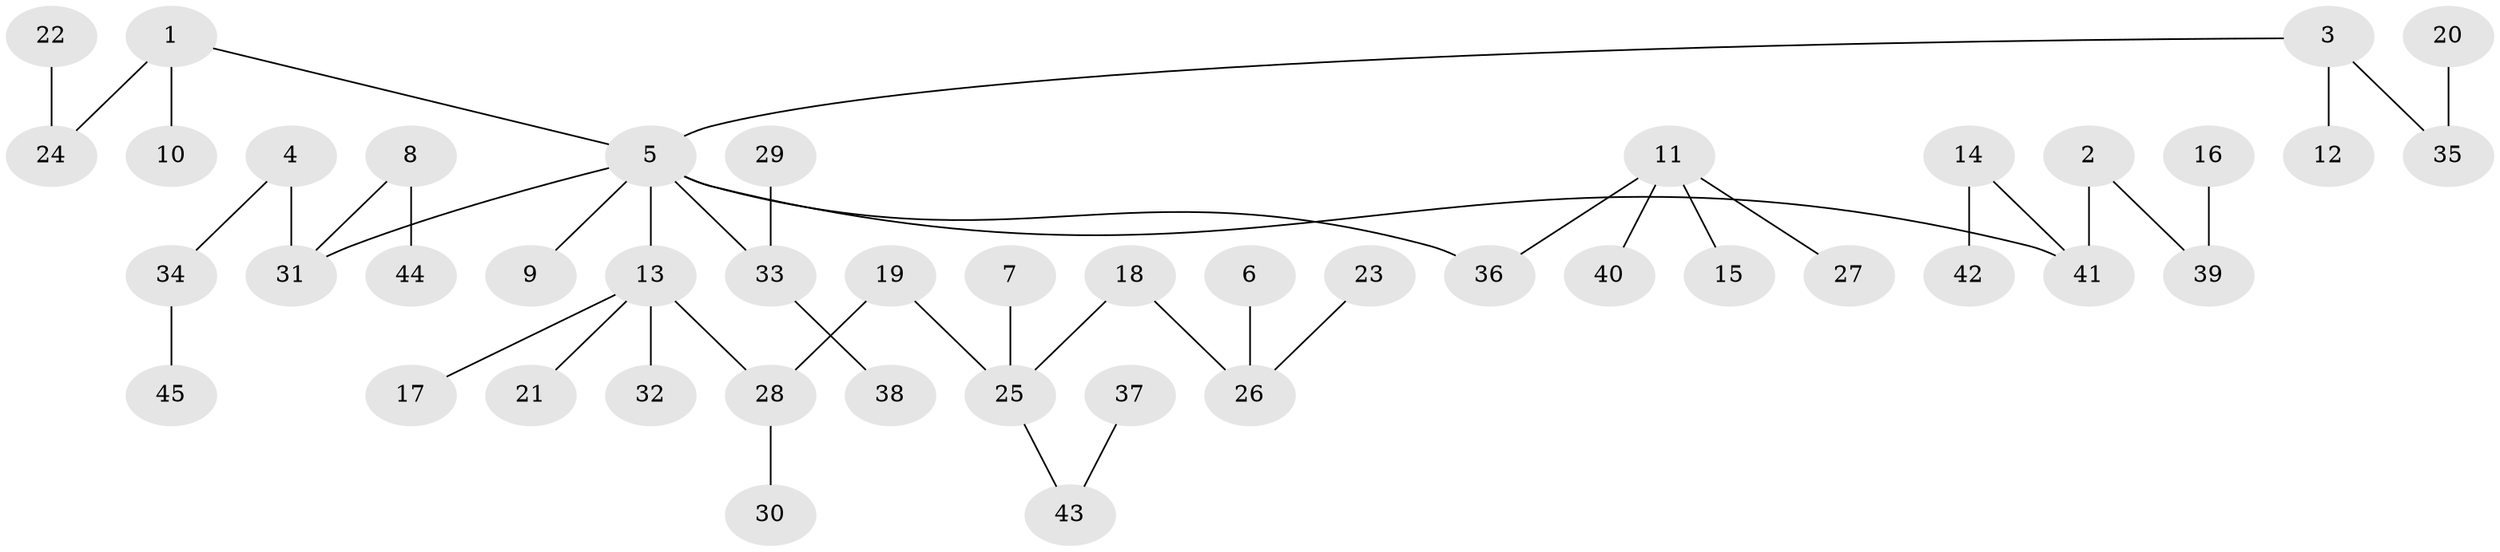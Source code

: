 // original degree distribution, {5: 0.04054054054054054, 6: 0.033783783783783786, 3: 0.16216216216216217, 2: 0.2702702702702703, 1: 0.47297297297297297, 4: 0.02027027027027027}
// Generated by graph-tools (version 1.1) at 2025/37/03/04/25 23:37:16]
// undirected, 45 vertices, 44 edges
graph export_dot {
  node [color=gray90,style=filled];
  1;
  2;
  3;
  4;
  5;
  6;
  7;
  8;
  9;
  10;
  11;
  12;
  13;
  14;
  15;
  16;
  17;
  18;
  19;
  20;
  21;
  22;
  23;
  24;
  25;
  26;
  27;
  28;
  29;
  30;
  31;
  32;
  33;
  34;
  35;
  36;
  37;
  38;
  39;
  40;
  41;
  42;
  43;
  44;
  45;
  1 -- 5 [weight=1.0];
  1 -- 10 [weight=1.0];
  1 -- 24 [weight=1.0];
  2 -- 39 [weight=1.0];
  2 -- 41 [weight=1.0];
  3 -- 5 [weight=1.0];
  3 -- 12 [weight=1.0];
  3 -- 35 [weight=1.0];
  4 -- 31 [weight=1.0];
  4 -- 34 [weight=1.0];
  5 -- 9 [weight=1.0];
  5 -- 13 [weight=1.0];
  5 -- 31 [weight=1.0];
  5 -- 33 [weight=1.0];
  5 -- 36 [weight=1.0];
  5 -- 41 [weight=1.0];
  6 -- 26 [weight=1.0];
  7 -- 25 [weight=1.0];
  8 -- 31 [weight=1.0];
  8 -- 44 [weight=1.0];
  11 -- 15 [weight=1.0];
  11 -- 27 [weight=1.0];
  11 -- 36 [weight=1.0];
  11 -- 40 [weight=1.0];
  13 -- 17 [weight=1.0];
  13 -- 21 [weight=1.0];
  13 -- 28 [weight=1.0];
  13 -- 32 [weight=1.0];
  14 -- 41 [weight=1.0];
  14 -- 42 [weight=1.0];
  16 -- 39 [weight=1.0];
  18 -- 25 [weight=1.0];
  18 -- 26 [weight=1.0];
  19 -- 25 [weight=1.0];
  19 -- 28 [weight=1.0];
  20 -- 35 [weight=1.0];
  22 -- 24 [weight=1.0];
  23 -- 26 [weight=1.0];
  25 -- 43 [weight=1.0];
  28 -- 30 [weight=1.0];
  29 -- 33 [weight=1.0];
  33 -- 38 [weight=1.0];
  34 -- 45 [weight=1.0];
  37 -- 43 [weight=1.0];
}
